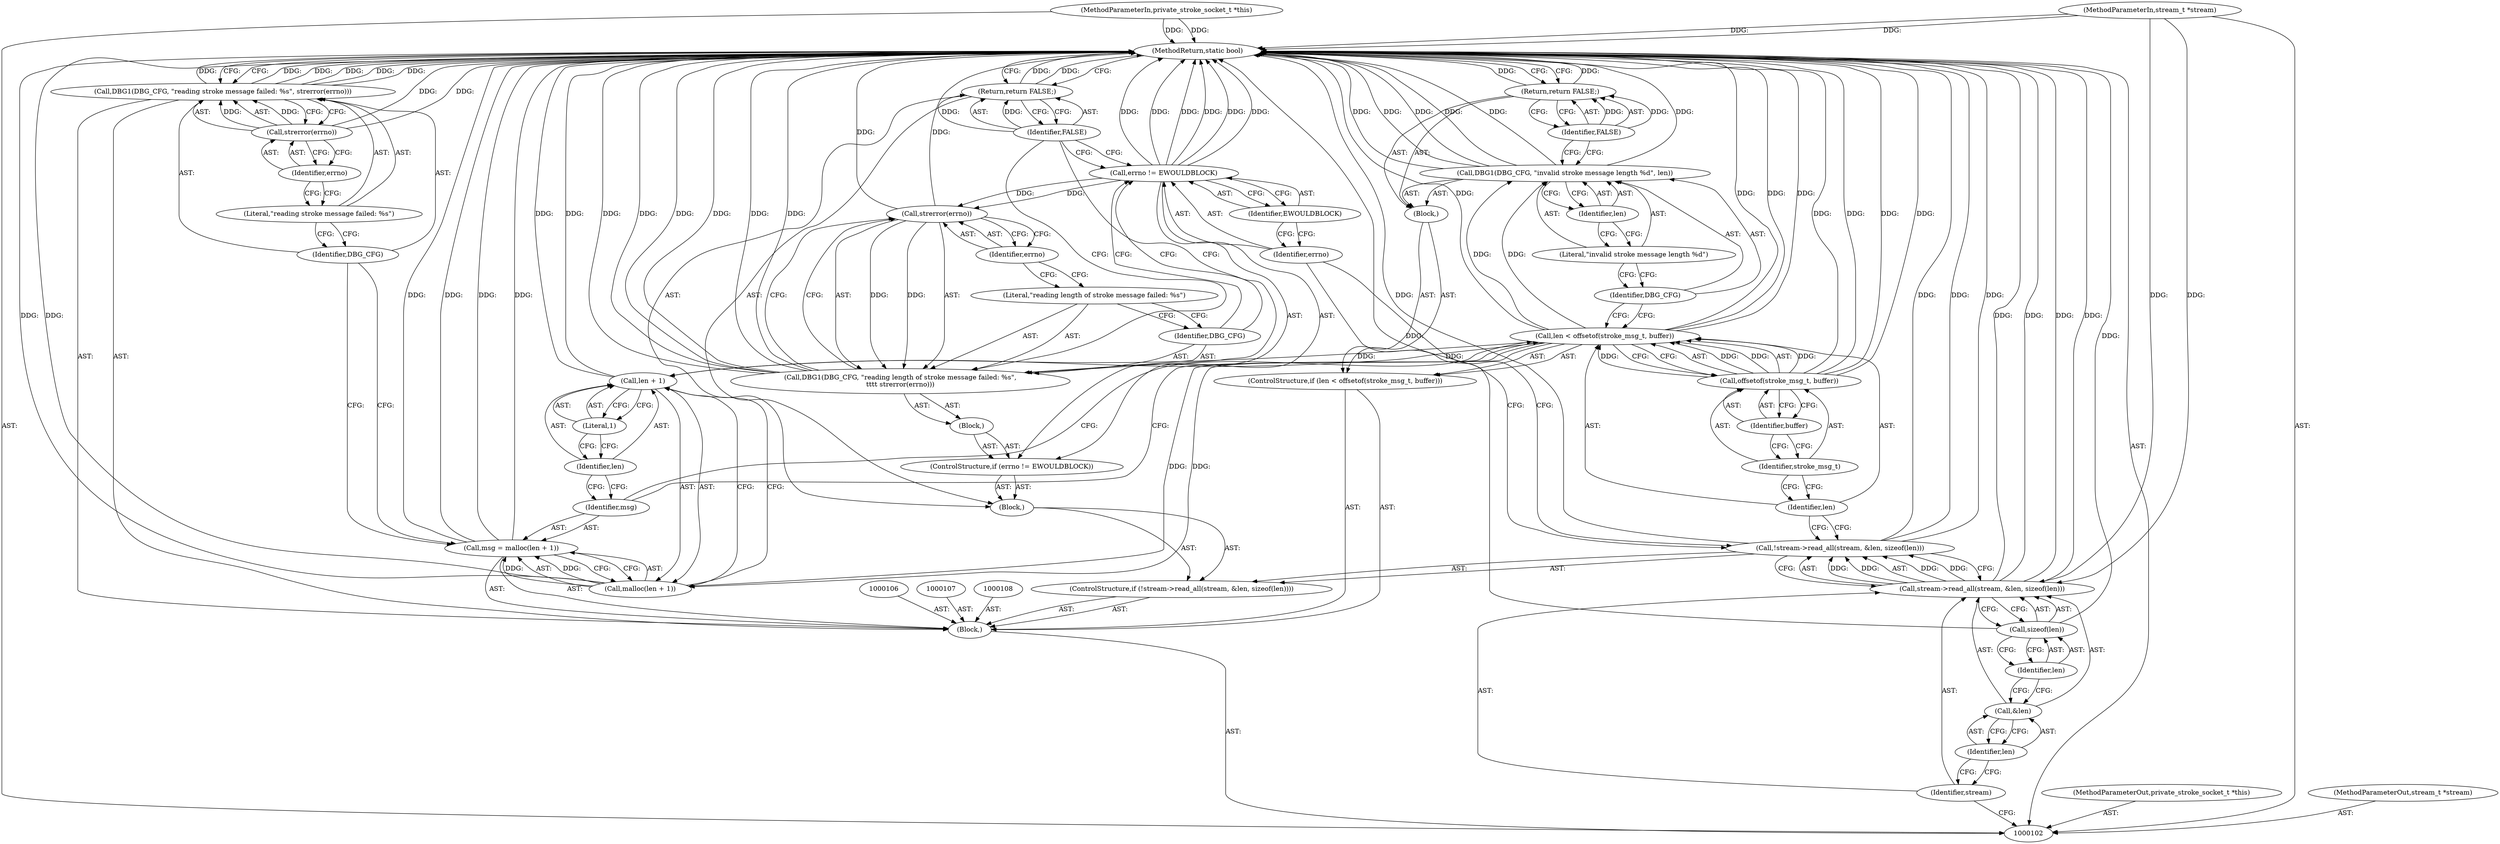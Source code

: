 digraph "0_strongswan_0acd1ab4d08d53d80393b1a37b8781f6e7b2b996" {
"1000154" [label="(MethodReturn,static bool)"];
"1000103" [label="(MethodParameterIn,private_stroke_socket_t *this)"];
"1000223" [label="(MethodParameterOut,private_stroke_socket_t *this)"];
"1000104" [label="(MethodParameterIn,stream_t *stream)"];
"1000224" [label="(MethodParameterOut,stream_t *stream)"];
"1000121" [label="(Identifier,EWOULDBLOCK)"];
"1000118" [label="(ControlStructure,if (errno != EWOULDBLOCK))"];
"1000119" [label="(Call,errno != EWOULDBLOCK)"];
"1000120" [label="(Identifier,errno)"];
"1000122" [label="(Block,)"];
"1000125" [label="(Literal,\"reading length of stroke message failed: %s\")"];
"1000123" [label="(Call,DBG1(DBG_CFG, \"reading length of stroke message failed: %s\",\n\t\t\t\t strerror(errno)))"];
"1000124" [label="(Identifier,DBG_CFG)"];
"1000127" [label="(Identifier,errno)"];
"1000126" [label="(Call,strerror(errno))"];
"1000128" [label="(Return,return FALSE;)"];
"1000129" [label="(Identifier,FALSE)"];
"1000131" [label="(Call,len < offsetof(stroke_msg_t, buffer))"];
"1000132" [label="(Identifier,len)"];
"1000133" [label="(Call,offsetof(stroke_msg_t, buffer))"];
"1000134" [label="(Identifier,stroke_msg_t)"];
"1000135" [label="(Identifier,buffer)"];
"1000130" [label="(ControlStructure,if (len < offsetof(stroke_msg_t, buffer)))"];
"1000136" [label="(Block,)"];
"1000137" [label="(Call,DBG1(DBG_CFG, \"invalid stroke message length %d\", len))"];
"1000138" [label="(Identifier,DBG_CFG)"];
"1000139" [label="(Literal,\"invalid stroke message length %d\")"];
"1000140" [label="(Identifier,len)"];
"1000105" [label="(Block,)"];
"1000141" [label="(Return,return FALSE;)"];
"1000142" [label="(Identifier,FALSE)"];
"1000145" [label="(Call,malloc(len + 1))"];
"1000146" [label="(Call,len + 1)"];
"1000147" [label="(Identifier,len)"];
"1000148" [label="(Literal,1)"];
"1000143" [label="(Call,msg = malloc(len + 1))"];
"1000144" [label="(Identifier,msg)"];
"1000151" [label="(Literal,\"reading stroke message failed: %s\")"];
"1000149" [label="(Call,DBG1(DBG_CFG, \"reading stroke message failed: %s\", strerror(errno)))"];
"1000152" [label="(Call,strerror(errno))"];
"1000153" [label="(Identifier,errno)"];
"1000150" [label="(Identifier,DBG_CFG)"];
"1000109" [label="(ControlStructure,if (!stream->read_all(stream, &len, sizeof(len))))"];
"1000112" [label="(Identifier,stream)"];
"1000113" [label="(Call,&len)"];
"1000114" [label="(Identifier,len)"];
"1000115" [label="(Call,sizeof(len))"];
"1000116" [label="(Identifier,len)"];
"1000110" [label="(Call,!stream->read_all(stream, &len, sizeof(len)))"];
"1000111" [label="(Call,stream->read_all(stream, &len, sizeof(len)))"];
"1000117" [label="(Block,)"];
"1000154" -> "1000102"  [label="AST: "];
"1000154" -> "1000128"  [label="CFG: "];
"1000154" -> "1000141"  [label="CFG: "];
"1000154" -> "1000149"  [label="CFG: "];
"1000128" -> "1000154"  [label="DDG: "];
"1000141" -> "1000154"  [label="DDG: "];
"1000123" -> "1000154"  [label="DDG: "];
"1000123" -> "1000154"  [label="DDG: "];
"1000123" -> "1000154"  [label="DDG: "];
"1000104" -> "1000154"  [label="DDG: "];
"1000149" -> "1000154"  [label="DDG: "];
"1000149" -> "1000154"  [label="DDG: "];
"1000149" -> "1000154"  [label="DDG: "];
"1000137" -> "1000154"  [label="DDG: "];
"1000137" -> "1000154"  [label="DDG: "];
"1000137" -> "1000154"  [label="DDG: "];
"1000119" -> "1000154"  [label="DDG: "];
"1000119" -> "1000154"  [label="DDG: "];
"1000119" -> "1000154"  [label="DDG: "];
"1000145" -> "1000154"  [label="DDG: "];
"1000103" -> "1000154"  [label="DDG: "];
"1000143" -> "1000154"  [label="DDG: "];
"1000143" -> "1000154"  [label="DDG: "];
"1000133" -> "1000154"  [label="DDG: "];
"1000133" -> "1000154"  [label="DDG: "];
"1000126" -> "1000154"  [label="DDG: "];
"1000152" -> "1000154"  [label="DDG: "];
"1000131" -> "1000154"  [label="DDG: "];
"1000131" -> "1000154"  [label="DDG: "];
"1000111" -> "1000154"  [label="DDG: "];
"1000111" -> "1000154"  [label="DDG: "];
"1000110" -> "1000154"  [label="DDG: "];
"1000110" -> "1000154"  [label="DDG: "];
"1000146" -> "1000154"  [label="DDG: "];
"1000115" -> "1000154"  [label="DDG: "];
"1000103" -> "1000102"  [label="AST: "];
"1000103" -> "1000154"  [label="DDG: "];
"1000223" -> "1000102"  [label="AST: "];
"1000104" -> "1000102"  [label="AST: "];
"1000104" -> "1000154"  [label="DDG: "];
"1000104" -> "1000111"  [label="DDG: "];
"1000224" -> "1000102"  [label="AST: "];
"1000121" -> "1000119"  [label="AST: "];
"1000121" -> "1000120"  [label="CFG: "];
"1000119" -> "1000121"  [label="CFG: "];
"1000118" -> "1000117"  [label="AST: "];
"1000119" -> "1000118"  [label="AST: "];
"1000122" -> "1000118"  [label="AST: "];
"1000119" -> "1000118"  [label="AST: "];
"1000119" -> "1000121"  [label="CFG: "];
"1000120" -> "1000119"  [label="AST: "];
"1000121" -> "1000119"  [label="AST: "];
"1000124" -> "1000119"  [label="CFG: "];
"1000129" -> "1000119"  [label="CFG: "];
"1000119" -> "1000154"  [label="DDG: "];
"1000119" -> "1000154"  [label="DDG: "];
"1000119" -> "1000154"  [label="DDG: "];
"1000119" -> "1000126"  [label="DDG: "];
"1000120" -> "1000119"  [label="AST: "];
"1000120" -> "1000110"  [label="CFG: "];
"1000121" -> "1000120"  [label="CFG: "];
"1000122" -> "1000118"  [label="AST: "];
"1000123" -> "1000122"  [label="AST: "];
"1000125" -> "1000123"  [label="AST: "];
"1000125" -> "1000124"  [label="CFG: "];
"1000127" -> "1000125"  [label="CFG: "];
"1000123" -> "1000122"  [label="AST: "];
"1000123" -> "1000126"  [label="CFG: "];
"1000124" -> "1000123"  [label="AST: "];
"1000125" -> "1000123"  [label="AST: "];
"1000126" -> "1000123"  [label="AST: "];
"1000129" -> "1000123"  [label="CFG: "];
"1000123" -> "1000154"  [label="DDG: "];
"1000123" -> "1000154"  [label="DDG: "];
"1000123" -> "1000154"  [label="DDG: "];
"1000126" -> "1000123"  [label="DDG: "];
"1000124" -> "1000123"  [label="AST: "];
"1000124" -> "1000119"  [label="CFG: "];
"1000125" -> "1000124"  [label="CFG: "];
"1000127" -> "1000126"  [label="AST: "];
"1000127" -> "1000125"  [label="CFG: "];
"1000126" -> "1000127"  [label="CFG: "];
"1000126" -> "1000123"  [label="AST: "];
"1000126" -> "1000127"  [label="CFG: "];
"1000127" -> "1000126"  [label="AST: "];
"1000123" -> "1000126"  [label="CFG: "];
"1000126" -> "1000154"  [label="DDG: "];
"1000126" -> "1000123"  [label="DDG: "];
"1000119" -> "1000126"  [label="DDG: "];
"1000128" -> "1000117"  [label="AST: "];
"1000128" -> "1000129"  [label="CFG: "];
"1000129" -> "1000128"  [label="AST: "];
"1000154" -> "1000128"  [label="CFG: "];
"1000128" -> "1000154"  [label="DDG: "];
"1000129" -> "1000128"  [label="DDG: "];
"1000129" -> "1000128"  [label="AST: "];
"1000129" -> "1000123"  [label="CFG: "];
"1000129" -> "1000119"  [label="CFG: "];
"1000128" -> "1000129"  [label="CFG: "];
"1000129" -> "1000128"  [label="DDG: "];
"1000131" -> "1000130"  [label="AST: "];
"1000131" -> "1000133"  [label="CFG: "];
"1000132" -> "1000131"  [label="AST: "];
"1000133" -> "1000131"  [label="AST: "];
"1000138" -> "1000131"  [label="CFG: "];
"1000144" -> "1000131"  [label="CFG: "];
"1000131" -> "1000154"  [label="DDG: "];
"1000131" -> "1000154"  [label="DDG: "];
"1000133" -> "1000131"  [label="DDG: "];
"1000133" -> "1000131"  [label="DDG: "];
"1000131" -> "1000137"  [label="DDG: "];
"1000131" -> "1000145"  [label="DDG: "];
"1000131" -> "1000146"  [label="DDG: "];
"1000132" -> "1000131"  [label="AST: "];
"1000132" -> "1000110"  [label="CFG: "];
"1000134" -> "1000132"  [label="CFG: "];
"1000133" -> "1000131"  [label="AST: "];
"1000133" -> "1000135"  [label="CFG: "];
"1000134" -> "1000133"  [label="AST: "];
"1000135" -> "1000133"  [label="AST: "];
"1000131" -> "1000133"  [label="CFG: "];
"1000133" -> "1000154"  [label="DDG: "];
"1000133" -> "1000154"  [label="DDG: "];
"1000133" -> "1000131"  [label="DDG: "];
"1000133" -> "1000131"  [label="DDG: "];
"1000134" -> "1000133"  [label="AST: "];
"1000134" -> "1000132"  [label="CFG: "];
"1000135" -> "1000134"  [label="CFG: "];
"1000135" -> "1000133"  [label="AST: "];
"1000135" -> "1000134"  [label="CFG: "];
"1000133" -> "1000135"  [label="CFG: "];
"1000130" -> "1000105"  [label="AST: "];
"1000131" -> "1000130"  [label="AST: "];
"1000136" -> "1000130"  [label="AST: "];
"1000136" -> "1000130"  [label="AST: "];
"1000137" -> "1000136"  [label="AST: "];
"1000141" -> "1000136"  [label="AST: "];
"1000137" -> "1000136"  [label="AST: "];
"1000137" -> "1000140"  [label="CFG: "];
"1000138" -> "1000137"  [label="AST: "];
"1000139" -> "1000137"  [label="AST: "];
"1000140" -> "1000137"  [label="AST: "];
"1000142" -> "1000137"  [label="CFG: "];
"1000137" -> "1000154"  [label="DDG: "];
"1000137" -> "1000154"  [label="DDG: "];
"1000137" -> "1000154"  [label="DDG: "];
"1000131" -> "1000137"  [label="DDG: "];
"1000138" -> "1000137"  [label="AST: "];
"1000138" -> "1000131"  [label="CFG: "];
"1000139" -> "1000138"  [label="CFG: "];
"1000139" -> "1000137"  [label="AST: "];
"1000139" -> "1000138"  [label="CFG: "];
"1000140" -> "1000139"  [label="CFG: "];
"1000140" -> "1000137"  [label="AST: "];
"1000140" -> "1000139"  [label="CFG: "];
"1000137" -> "1000140"  [label="CFG: "];
"1000105" -> "1000102"  [label="AST: "];
"1000106" -> "1000105"  [label="AST: "];
"1000107" -> "1000105"  [label="AST: "];
"1000108" -> "1000105"  [label="AST: "];
"1000109" -> "1000105"  [label="AST: "];
"1000130" -> "1000105"  [label="AST: "];
"1000143" -> "1000105"  [label="AST: "];
"1000149" -> "1000105"  [label="AST: "];
"1000141" -> "1000136"  [label="AST: "];
"1000141" -> "1000142"  [label="CFG: "];
"1000142" -> "1000141"  [label="AST: "];
"1000154" -> "1000141"  [label="CFG: "];
"1000141" -> "1000154"  [label="DDG: "];
"1000142" -> "1000141"  [label="DDG: "];
"1000142" -> "1000141"  [label="AST: "];
"1000142" -> "1000137"  [label="CFG: "];
"1000141" -> "1000142"  [label="CFG: "];
"1000142" -> "1000141"  [label="DDG: "];
"1000145" -> "1000143"  [label="AST: "];
"1000145" -> "1000146"  [label="CFG: "];
"1000146" -> "1000145"  [label="AST: "];
"1000143" -> "1000145"  [label="CFG: "];
"1000145" -> "1000154"  [label="DDG: "];
"1000145" -> "1000143"  [label="DDG: "];
"1000131" -> "1000145"  [label="DDG: "];
"1000146" -> "1000145"  [label="AST: "];
"1000146" -> "1000148"  [label="CFG: "];
"1000147" -> "1000146"  [label="AST: "];
"1000148" -> "1000146"  [label="AST: "];
"1000145" -> "1000146"  [label="CFG: "];
"1000146" -> "1000154"  [label="DDG: "];
"1000131" -> "1000146"  [label="DDG: "];
"1000147" -> "1000146"  [label="AST: "];
"1000147" -> "1000144"  [label="CFG: "];
"1000148" -> "1000147"  [label="CFG: "];
"1000148" -> "1000146"  [label="AST: "];
"1000148" -> "1000147"  [label="CFG: "];
"1000146" -> "1000148"  [label="CFG: "];
"1000143" -> "1000105"  [label="AST: "];
"1000143" -> "1000145"  [label="CFG: "];
"1000144" -> "1000143"  [label="AST: "];
"1000145" -> "1000143"  [label="AST: "];
"1000150" -> "1000143"  [label="CFG: "];
"1000143" -> "1000154"  [label="DDG: "];
"1000143" -> "1000154"  [label="DDG: "];
"1000145" -> "1000143"  [label="DDG: "];
"1000144" -> "1000143"  [label="AST: "];
"1000144" -> "1000131"  [label="CFG: "];
"1000147" -> "1000144"  [label="CFG: "];
"1000151" -> "1000149"  [label="AST: "];
"1000151" -> "1000150"  [label="CFG: "];
"1000153" -> "1000151"  [label="CFG: "];
"1000149" -> "1000105"  [label="AST: "];
"1000149" -> "1000152"  [label="CFG: "];
"1000150" -> "1000149"  [label="AST: "];
"1000151" -> "1000149"  [label="AST: "];
"1000152" -> "1000149"  [label="AST: "];
"1000154" -> "1000149"  [label="CFG: "];
"1000149" -> "1000154"  [label="DDG: "];
"1000149" -> "1000154"  [label="DDG: "];
"1000149" -> "1000154"  [label="DDG: "];
"1000152" -> "1000149"  [label="DDG: "];
"1000152" -> "1000149"  [label="AST: "];
"1000152" -> "1000153"  [label="CFG: "];
"1000153" -> "1000152"  [label="AST: "];
"1000149" -> "1000152"  [label="CFG: "];
"1000152" -> "1000154"  [label="DDG: "];
"1000152" -> "1000149"  [label="DDG: "];
"1000153" -> "1000152"  [label="AST: "];
"1000153" -> "1000151"  [label="CFG: "];
"1000152" -> "1000153"  [label="CFG: "];
"1000150" -> "1000149"  [label="AST: "];
"1000150" -> "1000143"  [label="CFG: "];
"1000151" -> "1000150"  [label="CFG: "];
"1000109" -> "1000105"  [label="AST: "];
"1000110" -> "1000109"  [label="AST: "];
"1000117" -> "1000109"  [label="AST: "];
"1000112" -> "1000111"  [label="AST: "];
"1000112" -> "1000102"  [label="CFG: "];
"1000114" -> "1000112"  [label="CFG: "];
"1000113" -> "1000111"  [label="AST: "];
"1000113" -> "1000114"  [label="CFG: "];
"1000114" -> "1000113"  [label="AST: "];
"1000116" -> "1000113"  [label="CFG: "];
"1000114" -> "1000113"  [label="AST: "];
"1000114" -> "1000112"  [label="CFG: "];
"1000113" -> "1000114"  [label="CFG: "];
"1000115" -> "1000111"  [label="AST: "];
"1000115" -> "1000116"  [label="CFG: "];
"1000116" -> "1000115"  [label="AST: "];
"1000111" -> "1000115"  [label="CFG: "];
"1000115" -> "1000154"  [label="DDG: "];
"1000116" -> "1000115"  [label="AST: "];
"1000116" -> "1000113"  [label="CFG: "];
"1000115" -> "1000116"  [label="CFG: "];
"1000110" -> "1000109"  [label="AST: "];
"1000110" -> "1000111"  [label="CFG: "];
"1000111" -> "1000110"  [label="AST: "];
"1000120" -> "1000110"  [label="CFG: "];
"1000132" -> "1000110"  [label="CFG: "];
"1000110" -> "1000154"  [label="DDG: "];
"1000110" -> "1000154"  [label="DDG: "];
"1000111" -> "1000110"  [label="DDG: "];
"1000111" -> "1000110"  [label="DDG: "];
"1000111" -> "1000110"  [label="AST: "];
"1000111" -> "1000115"  [label="CFG: "];
"1000112" -> "1000111"  [label="AST: "];
"1000113" -> "1000111"  [label="AST: "];
"1000115" -> "1000111"  [label="AST: "];
"1000110" -> "1000111"  [label="CFG: "];
"1000111" -> "1000154"  [label="DDG: "];
"1000111" -> "1000154"  [label="DDG: "];
"1000111" -> "1000110"  [label="DDG: "];
"1000111" -> "1000110"  [label="DDG: "];
"1000104" -> "1000111"  [label="DDG: "];
"1000117" -> "1000109"  [label="AST: "];
"1000118" -> "1000117"  [label="AST: "];
"1000128" -> "1000117"  [label="AST: "];
}
